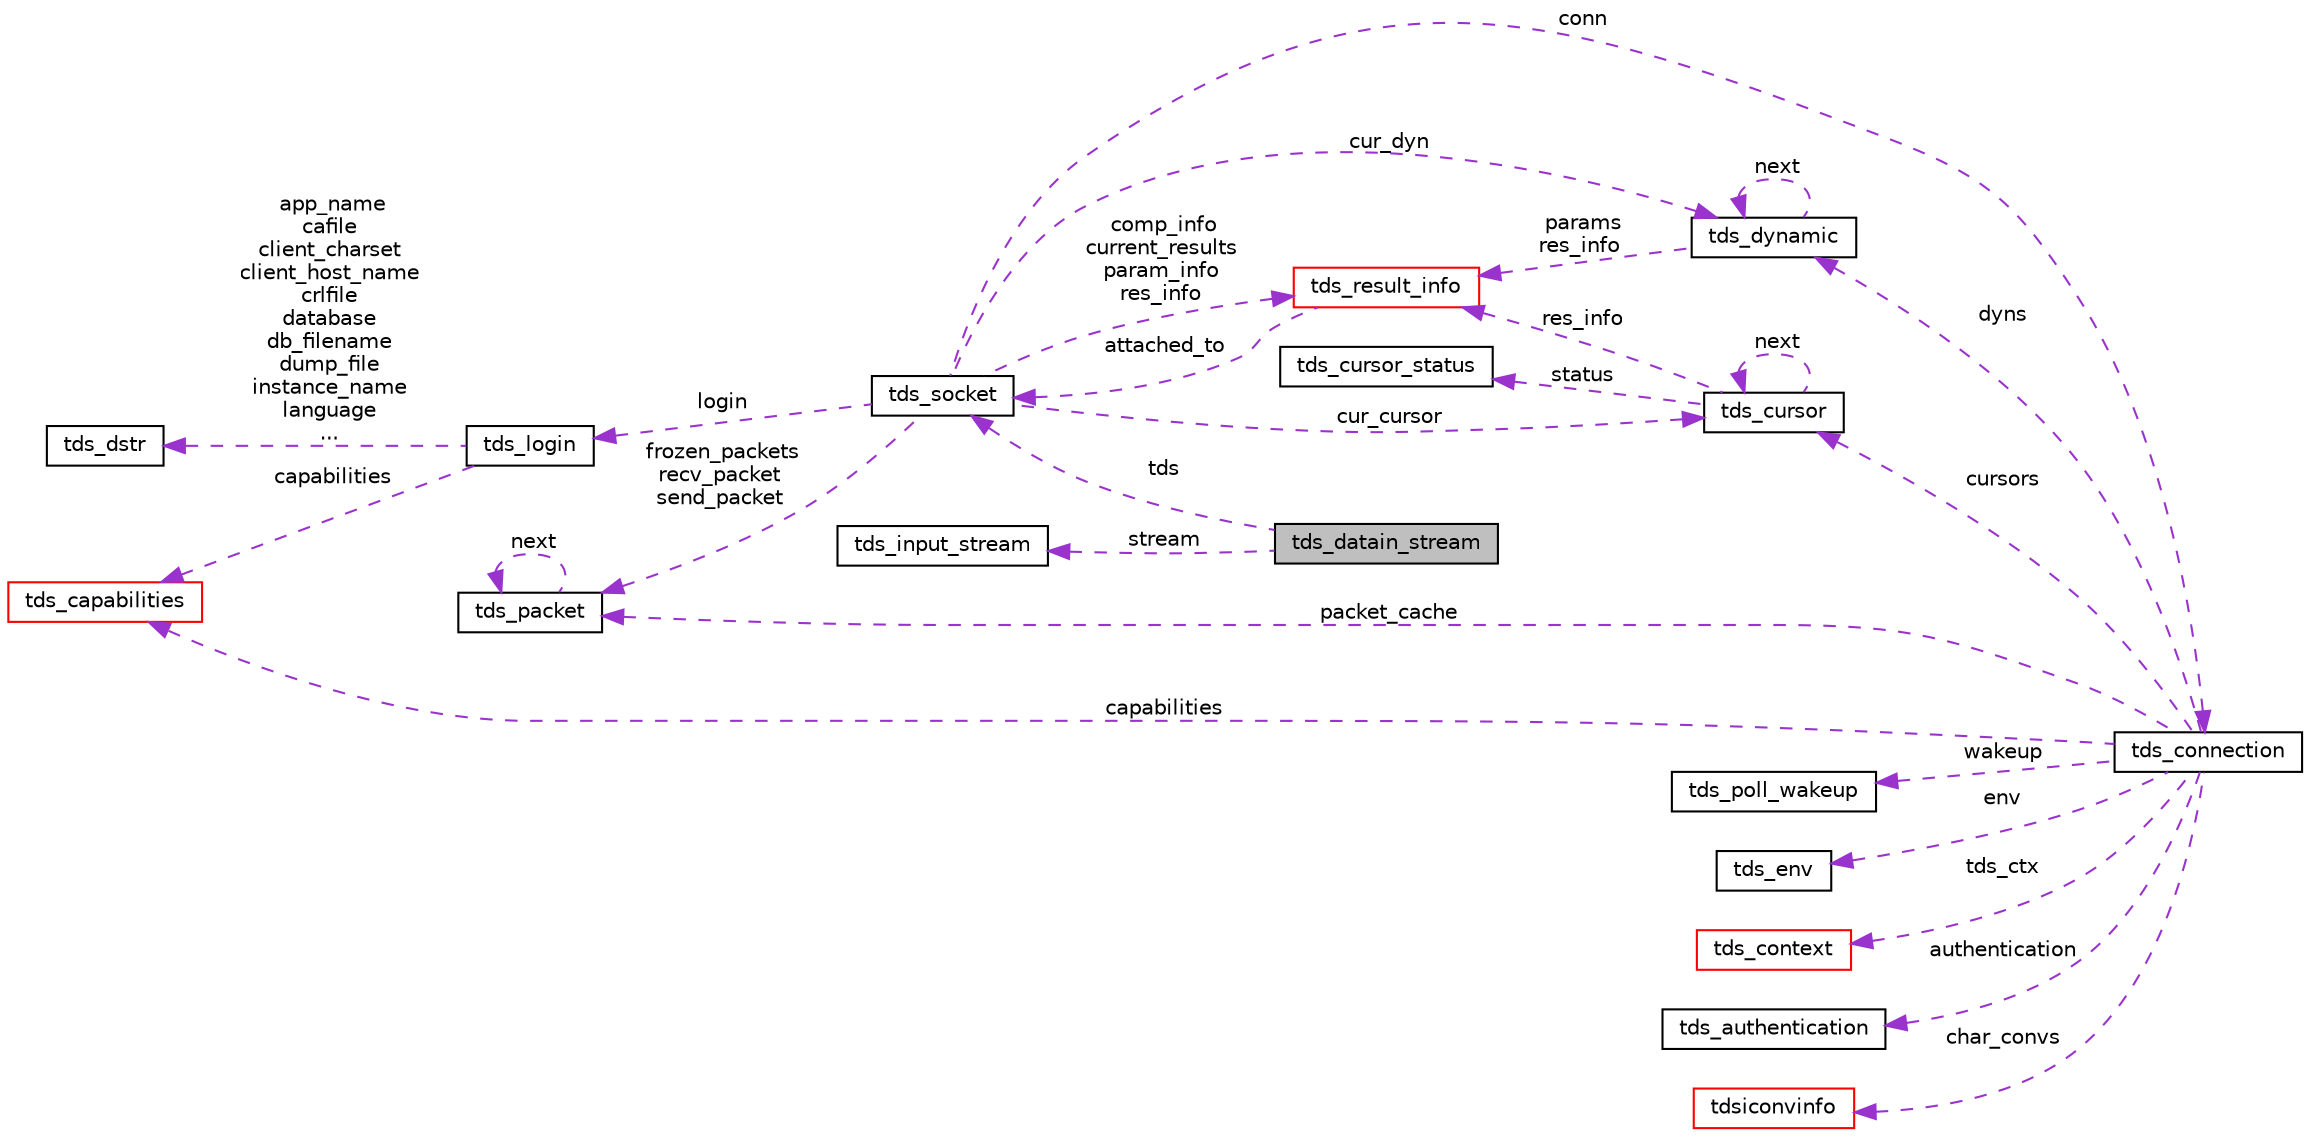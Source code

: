 digraph "tds_datain_stream"
{
 // LATEX_PDF_SIZE
  edge [fontname="Helvetica",fontsize="10",labelfontname="Helvetica",labelfontsize="10"];
  node [fontname="Helvetica",fontsize="10",shape=record];
  rankdir="LR";
  Node1 [label="tds_datain_stream",height=0.2,width=0.4,color="black", fillcolor="grey75", style="filled", fontcolor="black",tooltip="input stream to read data from tds protocol"];
  Node2 -> Node1 [dir="back",color="darkorchid3",fontsize="10",style="dashed",label=" tds" ,fontname="Helvetica"];
  Node2 [label="tds_socket",height=0.2,width=0.4,color="black", fillcolor="white", style="filled",URL="$a01235.html",tooltip="Information for a server connection."];
  Node3 -> Node2 [dir="back",color="darkorchid3",fontsize="10",style="dashed",label=" login" ,fontname="Helvetica"];
  Node3 [label="tds_login",height=0.2,width=0.4,color="black", fillcolor="white", style="filled",URL="$a01143.html",tooltip=" "];
  Node4 -> Node3 [dir="back",color="darkorchid3",fontsize="10",style="dashed",label=" capabilities" ,fontname="Helvetica"];
  Node4 [label="tds_capabilities",height=0.2,width=0.4,color="red", fillcolor="white", style="filled",URL="$a01139.html",tooltip=" "];
  Node6 -> Node3 [dir="back",color="darkorchid3",fontsize="10",style="dashed",label=" app_name\ncafile\nclient_charset\nclient_host_name\ncrlfile\ndatabase\ndb_filename\ndump_file\ninstance_name\nlanguage\n..." ,fontname="Helvetica"];
  Node6 [label="tds_dstr",height=0.2,width=0.4,color="black", fillcolor="white", style="filled",URL="$a01283.html",tooltip="Structure to hold a string."];
  Node7 -> Node2 [dir="back",color="darkorchid3",fontsize="10",style="dashed",label=" frozen_packets\nrecv_packet\nsend_packet" ,fontname="Helvetica"];
  Node7 [label="tds_packet",height=0.2,width=0.4,color="black", fillcolor="white", style="filled",URL="$a01223.html",tooltip=" "];
  Node7 -> Node7 [dir="back",color="darkorchid3",fontsize="10",style="dashed",label=" next" ,fontname="Helvetica"];
  Node8 -> Node2 [dir="back",color="darkorchid3",fontsize="10",style="dashed",label=" cur_dyn" ,fontname="Helvetica"];
  Node8 [label="tds_dynamic",height=0.2,width=0.4,color="black", fillcolor="white", style="filled",URL="$a01207.html",tooltip="Holds information for a dynamic (also called prepared) query."];
  Node8 -> Node8 [dir="back",color="darkorchid3",fontsize="10",style="dashed",label=" next" ,fontname="Helvetica"];
  Node9 -> Node8 [dir="back",color="darkorchid3",fontsize="10",style="dashed",label=" params\nres_info" ,fontname="Helvetica"];
  Node9 [label="tds_result_info",height=0.2,width=0.4,color="red", fillcolor="white", style="filled",URL="$a01183.html",tooltip="Hold information for any results."];
  Node2 -> Node9 [dir="back",color="darkorchid3",fontsize="10",style="dashed",label=" attached_to" ,fontname="Helvetica"];
  Node9 -> Node2 [dir="back",color="darkorchid3",fontsize="10",style="dashed",label=" comp_info\ncurrent_results\nparam_info\nres_info" ,fontname="Helvetica"];
  Node17 -> Node2 [dir="back",color="darkorchid3",fontsize="10",style="dashed",label=" cur_cursor" ,fontname="Helvetica"];
  Node17 [label="tds_cursor",height=0.2,width=0.4,color="black", fillcolor="white", style="filled",URL="$a01199.html",tooltip="Holds informations about a cursor."];
  Node18 -> Node17 [dir="back",color="darkorchid3",fontsize="10",style="dashed",label=" status" ,fontname="Helvetica"];
  Node18 [label="tds_cursor_status",height=0.2,width=0.4,color="black", fillcolor="white", style="filled",URL="$a01195.html",tooltip=" "];
  Node9 -> Node17 [dir="back",color="darkorchid3",fontsize="10",style="dashed",label=" res_info" ,fontname="Helvetica"];
  Node17 -> Node17 [dir="back",color="darkorchid3",fontsize="10",style="dashed",label=" next" ,fontname="Helvetica"];
  Node19 -> Node2 [dir="back",color="darkorchid3",fontsize="10",style="dashed",label=" conn" ,fontname="Helvetica"];
  Node19 [label="tds_connection",height=0.2,width=0.4,color="black", fillcolor="white", style="filled",URL="$a01231.html",tooltip=" "];
  Node4 -> Node19 [dir="back",color="darkorchid3",fontsize="10",style="dashed",label=" capabilities" ,fontname="Helvetica"];
  Node20 -> Node19 [dir="back",color="darkorchid3",fontsize="10",style="dashed",label=" wakeup" ,fontname="Helvetica"];
  Node20 [label="tds_poll_wakeup",height=0.2,width=0.4,color="black", fillcolor="white", style="filled",URL="$a01227.html",tooltip=" "];
  Node21 -> Node19 [dir="back",color="darkorchid3",fontsize="10",style="dashed",label=" env" ,fontname="Helvetica"];
  Node21 [label="tds_env",height=0.2,width=0.4,color="black", fillcolor="white", style="filled",URL="$a01203.html",tooltip="Current environment as reported by the server."];
  Node22 -> Node19 [dir="back",color="darkorchid3",fontsize="10",style="dashed",label=" tds_ctx" ,fontname="Helvetica"];
  Node22 [label="tds_context",height=0.2,width=0.4,color="red", fillcolor="white", style="filled",URL="$a01215.html",tooltip=" "];
  Node24 -> Node19 [dir="back",color="darkorchid3",fontsize="10",style="dashed",label=" authentication" ,fontname="Helvetica"];
  Node24 [label="tds_authentication",height=0.2,width=0.4,color="black", fillcolor="white", style="filled",URL="$a01219.html",tooltip=" "];
  Node7 -> Node19 [dir="back",color="darkorchid3",fontsize="10",style="dashed",label=" packet_cache" ,fontname="Helvetica"];
  Node8 -> Node19 [dir="back",color="darkorchid3",fontsize="10",style="dashed",label=" dyns" ,fontname="Helvetica"];
  Node11 -> Node19 [dir="back",color="darkorchid3",fontsize="10",style="dashed",label=" char_convs" ,fontname="Helvetica"];
  Node11 [label="tdsiconvinfo",height=0.2,width=0.4,color="red", fillcolor="white", style="filled",URL="$a00983.html",tooltip=" "];
  Node17 -> Node19 [dir="back",color="darkorchid3",fontsize="10",style="dashed",label=" cursors" ,fontname="Helvetica"];
  Node25 -> Node1 [dir="back",color="darkorchid3",fontsize="10",style="dashed",label=" stream" ,fontname="Helvetica"];
  Node25 [label="tds_input_stream",height=0.2,width=0.4,color="black", fillcolor="white", style="filled",URL="$a01087.html",tooltip="define a stream of data used for input"];
}
